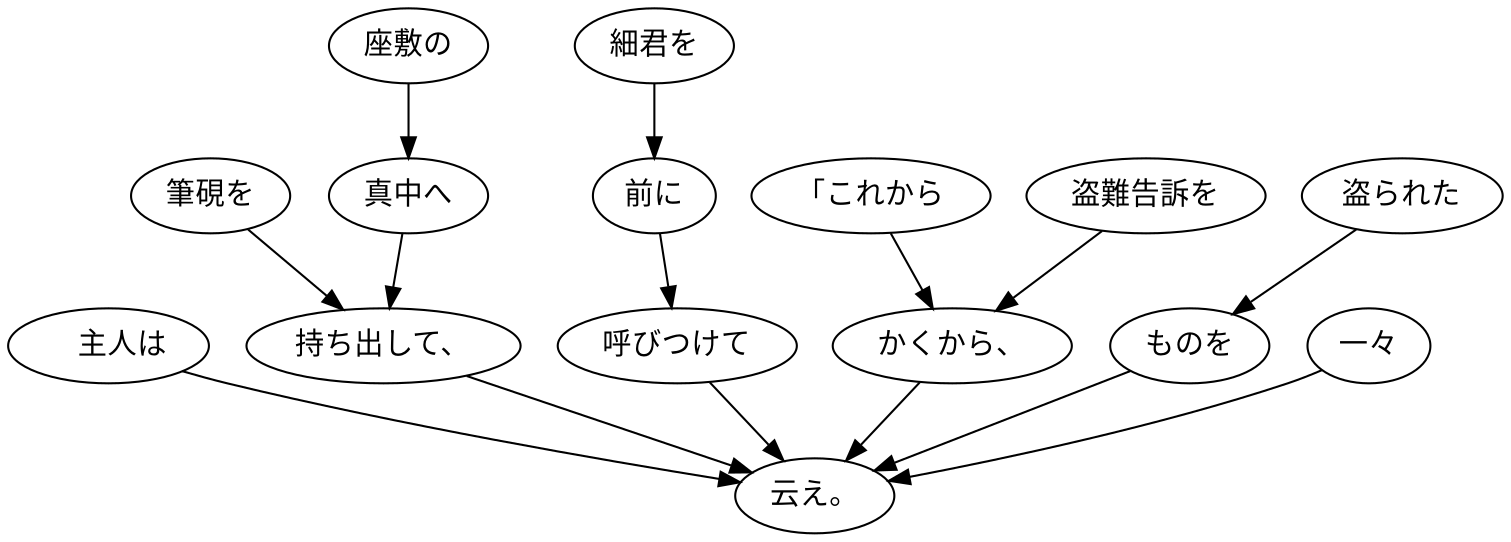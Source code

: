 digraph graph2892 {
	node0 [label="　主人は"];
	node1 [label="筆硯を"];
	node2 [label="座敷の"];
	node3 [label="真中へ"];
	node4 [label="持ち出して、"];
	node5 [label="細君を"];
	node6 [label="前に"];
	node7 [label="呼びつけて"];
	node8 [label="「これから"];
	node9 [label="盗難告訴を"];
	node10 [label="かくから、"];
	node11 [label="盗られた"];
	node12 [label="ものを"];
	node13 [label="一々"];
	node14 [label="云え。"];
	node0 -> node14;
	node1 -> node4;
	node2 -> node3;
	node3 -> node4;
	node4 -> node14;
	node5 -> node6;
	node6 -> node7;
	node7 -> node14;
	node8 -> node10;
	node9 -> node10;
	node10 -> node14;
	node11 -> node12;
	node12 -> node14;
	node13 -> node14;
}

